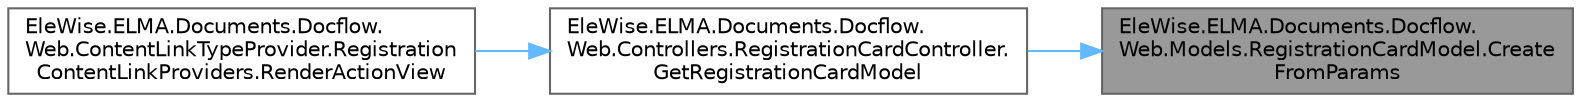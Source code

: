 digraph "EleWise.ELMA.Documents.Docflow.Web.Models.RegistrationCardModel.CreateFromParams"
{
 // LATEX_PDF_SIZE
  bgcolor="transparent";
  edge [fontname=Helvetica,fontsize=10,labelfontname=Helvetica,labelfontsize=10];
  node [fontname=Helvetica,fontsize=10,shape=box,height=0.2,width=0.4];
  rankdir="RL";
  Node1 [id="Node000001",label="EleWise.ELMA.Documents.Docflow.\lWeb.Models.RegistrationCardModel.Create\lFromParams",height=0.2,width=0.4,color="gray40", fillcolor="grey60", style="filled", fontcolor="black",tooltip="Создать модель отображения ренистрационной карточки"];
  Node1 -> Node2 [id="edge1_Node000001_Node000002",dir="back",color="steelblue1",style="solid",tooltip=" "];
  Node2 [id="Node000002",label="EleWise.ELMA.Documents.Docflow.\lWeb.Controllers.RegistrationCardController.\lGetRegistrationCardModel",height=0.2,width=0.4,color="grey40", fillcolor="white", style="filled",URL="$class_ele_wise_1_1_e_l_m_a_1_1_documents_1_1_docflow_1_1_web_1_1_controllers_1_1_registration_card_controller.html#a0e43744428db02e493fd9bf1992a7d0d",tooltip=" "];
  Node2 -> Node3 [id="edge2_Node000002_Node000003",dir="back",color="steelblue1",style="solid",tooltip=" "];
  Node3 [id="Node000003",label="EleWise.ELMA.Documents.Docflow.\lWeb.ContentLinkTypeProvider.Registration\lContentLinkProviders.RenderActionView",height=0.2,width=0.4,color="grey40", fillcolor="white", style="filled",URL="$class_ele_wise_1_1_e_l_m_a_1_1_documents_1_1_docflow_1_1_web_1_1_content_link_type_provider_1_1_0ae6f591d27b4d70c3f3173b9a6e74e3.html#a3d0ff6ede73e5138f4ae233bee2993dc",tooltip=" "];
}
